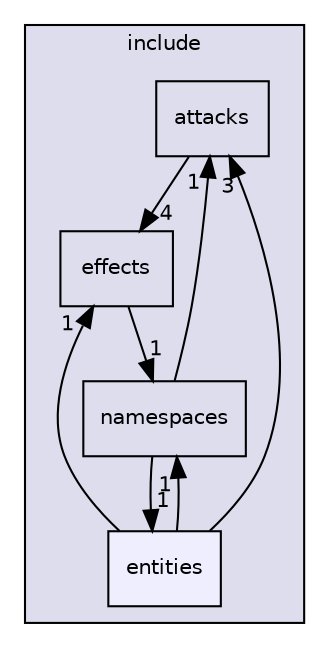 digraph "include/entities" {
  compound=true
  node [ fontsize="10", fontname="Helvetica"];
  edge [ labelfontsize="10", labelfontname="Helvetica"];
  subgraph clusterdir_d44c64559bbebec7f509842c48db8b23 {
    graph [ bgcolor="#ddddee", pencolor="black", label="include" fontname="Helvetica", fontsize="10", URL="dir_d44c64559bbebec7f509842c48db8b23.html"]
  dir_0b727cbfb71a48b16bbc22b57d20e793 [shape=box label="attacks" URL="dir_0b727cbfb71a48b16bbc22b57d20e793.html"];
  dir_9dae7bde56e7aa2178fbf4748a4d9c95 [shape=box label="effects" URL="dir_9dae7bde56e7aa2178fbf4748a4d9c95.html"];
  dir_f2d6bfb0684276276bde2e301a92d27a [shape=box label="namespaces" URL="dir_f2d6bfb0684276276bde2e301a92d27a.html"];
  dir_4563ce166fd24a17a0623db1f3455956 [shape=box, label="entities", style="filled", fillcolor="#eeeeff", pencolor="black", URL="dir_4563ce166fd24a17a0623db1f3455956.html"];
  }
  dir_f2d6bfb0684276276bde2e301a92d27a->dir_0b727cbfb71a48b16bbc22b57d20e793 [headlabel="1", labeldistance=1.5 headhref="dir_000004_000001.html"];
  dir_f2d6bfb0684276276bde2e301a92d27a->dir_4563ce166fd24a17a0623db1f3455956 [headlabel="1", labeldistance=1.5 headhref="dir_000004_000003.html"];
  dir_4563ce166fd24a17a0623db1f3455956->dir_0b727cbfb71a48b16bbc22b57d20e793 [headlabel="3", labeldistance=1.5 headhref="dir_000003_000001.html"];
  dir_4563ce166fd24a17a0623db1f3455956->dir_9dae7bde56e7aa2178fbf4748a4d9c95 [headlabel="1", labeldistance=1.5 headhref="dir_000003_000002.html"];
  dir_4563ce166fd24a17a0623db1f3455956->dir_f2d6bfb0684276276bde2e301a92d27a [headlabel="1", labeldistance=1.5 headhref="dir_000003_000004.html"];
  dir_9dae7bde56e7aa2178fbf4748a4d9c95->dir_f2d6bfb0684276276bde2e301a92d27a [headlabel="1", labeldistance=1.5 headhref="dir_000002_000004.html"];
  dir_0b727cbfb71a48b16bbc22b57d20e793->dir_9dae7bde56e7aa2178fbf4748a4d9c95 [headlabel="4", labeldistance=1.5 headhref="dir_000001_000002.html"];
}
